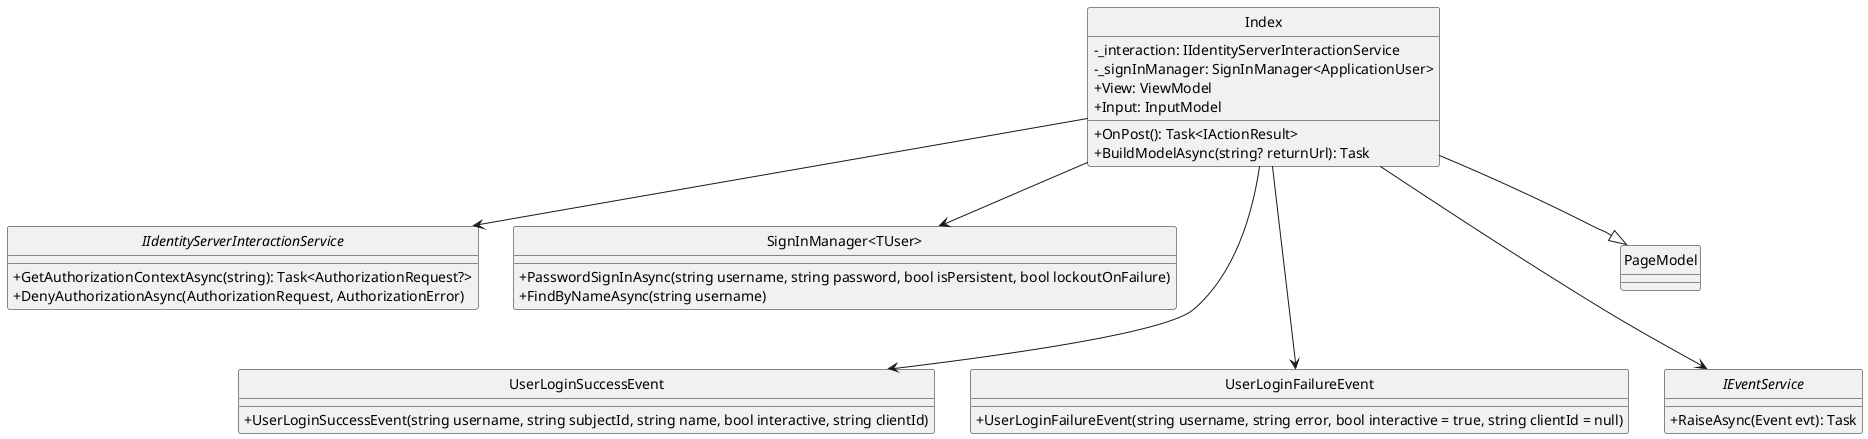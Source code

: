 @startuml Login
hide circle
skinparam classAttributeIconSize 0
class Index{
    - _interaction: IIdentityServerInteractionService
    - _signInManager: SignInManager<ApplicationUser>
    + View: ViewModel
    + Input: InputModel
    + OnPost(): Task<IActionResult>
    + BuildModelAsync(string? returnUrl): Task 
}

interface IIdentityServerInteractionService{
    + GetAuthorizationContextAsync(string): Task<AuthorizationRequest?>
    + DenyAuthorizationAsync(AuthorizationRequest, AuthorizationError)
}

class "SignInManager<TUser>" {
    + PasswordSignInAsync(string username, string password, bool isPersistent, bool lockoutOnFailure)
    + FindByNameAsync(string username)
}

class UserLoginSuccessEvent{
    + UserLoginSuccessEvent(string username, string subjectId, string name, bool interactive, string clientId)
}

class UserLoginFailureEvent{
    + UserLoginFailureEvent(string username, string error, bool interactive = true, string clientId = null)
}


interface IEventService{
    + RaiseAsync(Event evt): Task
}

class PageModel

Index --> IIdentityServerInteractionService
Index --> "SignInManager<TUser>"
Index ---> IEventService
Index ---> UserLoginFailureEvent
Index ---> UserLoginSuccessEvent
Index --|> PageModel

@enduml
